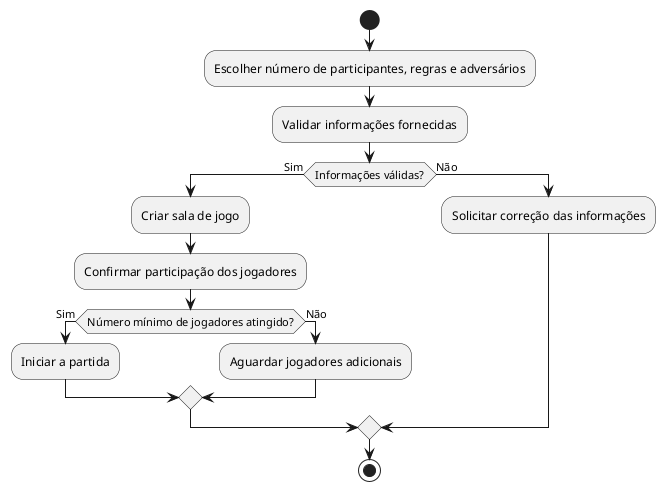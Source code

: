 @startuml diagramaAtividades4

' Diagrama 1: Iniciar Novo Jogo
start
:Escolher número de participantes, regras e adversários;
:Validar informações fornecidas;
if (Informações válidas?) then (Sim)
  :Criar sala de jogo;
  :Confirmar participação dos jogadores;
  if (Número mínimo de jogadores atingido?) then (Sim)
    :Iniciar a partida;
  else (Não)
    :Aguardar jogadores adicionais;
  endif
else (Não)
  :Solicitar correção das informações;
endif
stop

@enduml